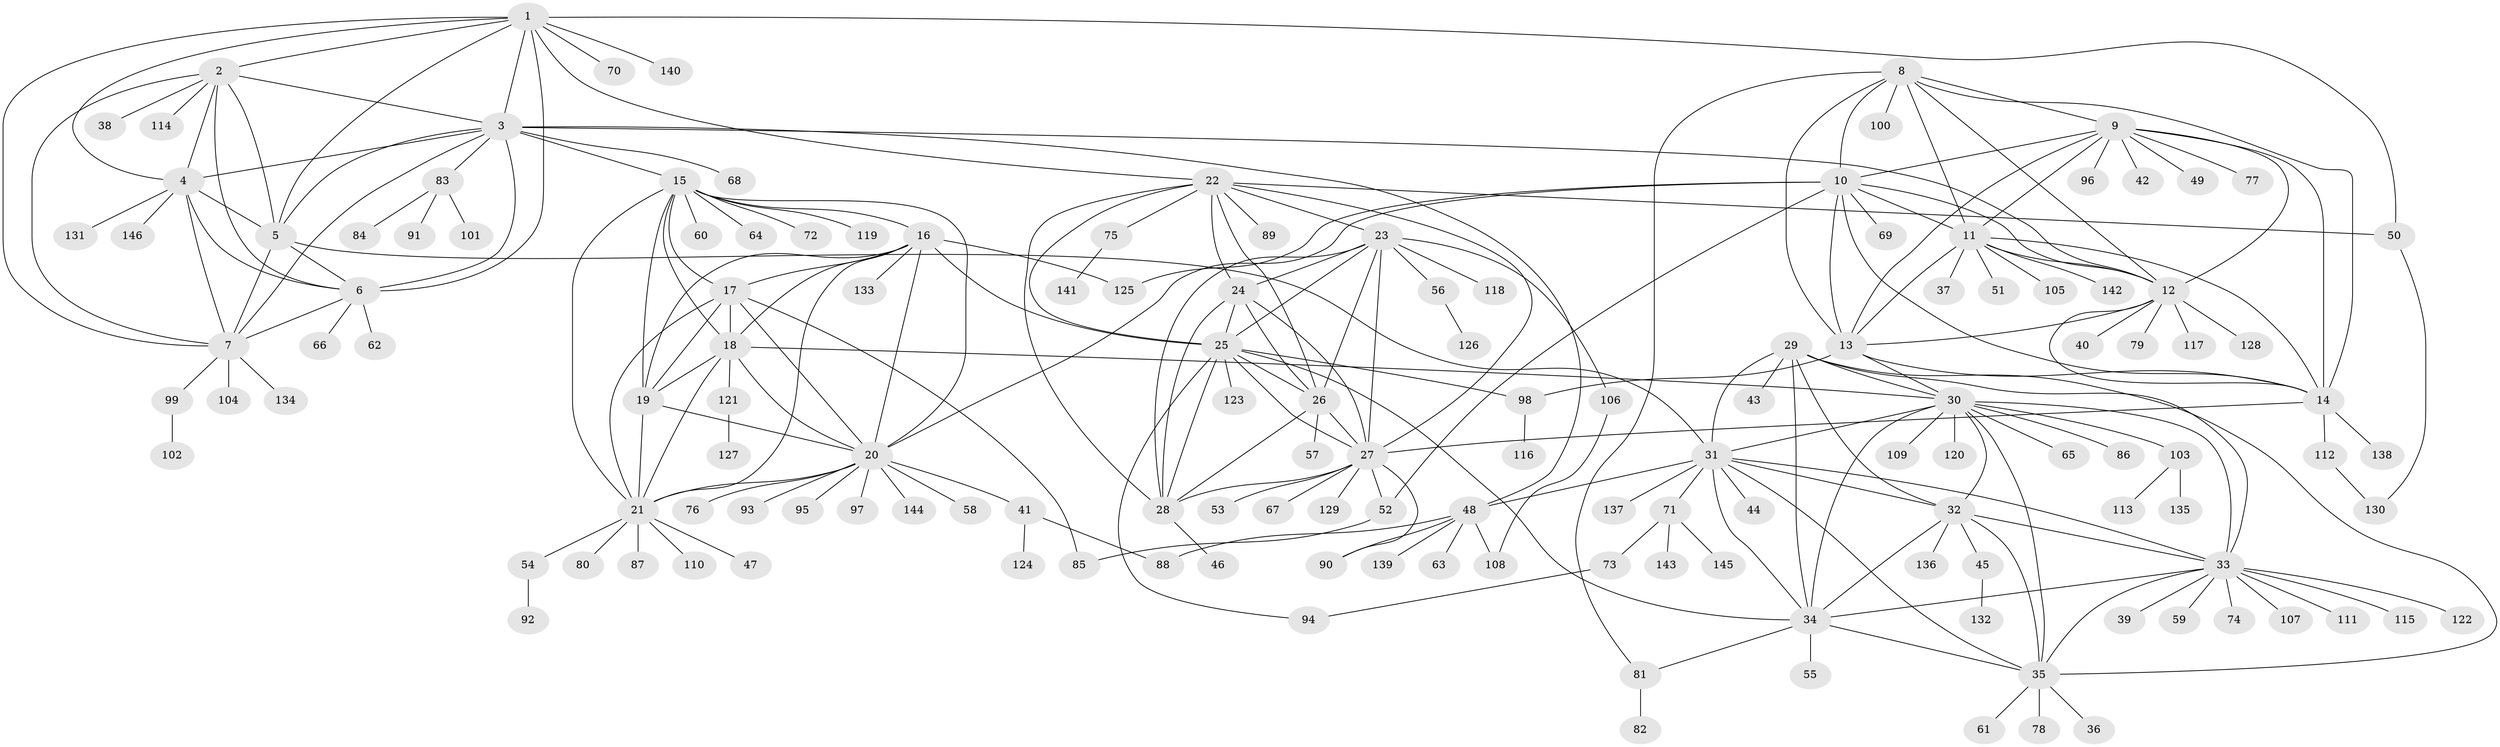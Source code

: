 // Generated by graph-tools (version 1.1) at 2025/11/02/27/25 16:11:29]
// undirected, 146 vertices, 238 edges
graph export_dot {
graph [start="1"]
  node [color=gray90,style=filled];
  1;
  2;
  3;
  4;
  5;
  6;
  7;
  8;
  9;
  10;
  11;
  12;
  13;
  14;
  15;
  16;
  17;
  18;
  19;
  20;
  21;
  22;
  23;
  24;
  25;
  26;
  27;
  28;
  29;
  30;
  31;
  32;
  33;
  34;
  35;
  36;
  37;
  38;
  39;
  40;
  41;
  42;
  43;
  44;
  45;
  46;
  47;
  48;
  49;
  50;
  51;
  52;
  53;
  54;
  55;
  56;
  57;
  58;
  59;
  60;
  61;
  62;
  63;
  64;
  65;
  66;
  67;
  68;
  69;
  70;
  71;
  72;
  73;
  74;
  75;
  76;
  77;
  78;
  79;
  80;
  81;
  82;
  83;
  84;
  85;
  86;
  87;
  88;
  89;
  90;
  91;
  92;
  93;
  94;
  95;
  96;
  97;
  98;
  99;
  100;
  101;
  102;
  103;
  104;
  105;
  106;
  107;
  108;
  109;
  110;
  111;
  112;
  113;
  114;
  115;
  116;
  117;
  118;
  119;
  120;
  121;
  122;
  123;
  124;
  125;
  126;
  127;
  128;
  129;
  130;
  131;
  132;
  133;
  134;
  135;
  136;
  137;
  138;
  139;
  140;
  141;
  142;
  143;
  144;
  145;
  146;
  1 -- 2;
  1 -- 3;
  1 -- 4;
  1 -- 5;
  1 -- 6;
  1 -- 7;
  1 -- 22;
  1 -- 50;
  1 -- 70;
  1 -- 140;
  2 -- 3;
  2 -- 4;
  2 -- 5;
  2 -- 6;
  2 -- 7;
  2 -- 38;
  2 -- 114;
  3 -- 4;
  3 -- 5;
  3 -- 6;
  3 -- 7;
  3 -- 12;
  3 -- 15;
  3 -- 48;
  3 -- 68;
  3 -- 83;
  4 -- 5;
  4 -- 6;
  4 -- 7;
  4 -- 131;
  4 -- 146;
  5 -- 6;
  5 -- 7;
  5 -- 31;
  6 -- 7;
  6 -- 62;
  6 -- 66;
  7 -- 99;
  7 -- 104;
  7 -- 134;
  8 -- 9;
  8 -- 10;
  8 -- 11;
  8 -- 12;
  8 -- 13;
  8 -- 14;
  8 -- 81;
  8 -- 100;
  9 -- 10;
  9 -- 11;
  9 -- 12;
  9 -- 13;
  9 -- 14;
  9 -- 42;
  9 -- 49;
  9 -- 77;
  9 -- 96;
  10 -- 11;
  10 -- 12;
  10 -- 13;
  10 -- 14;
  10 -- 20;
  10 -- 52;
  10 -- 69;
  10 -- 125;
  11 -- 12;
  11 -- 13;
  11 -- 14;
  11 -- 37;
  11 -- 51;
  11 -- 105;
  11 -- 142;
  12 -- 13;
  12 -- 14;
  12 -- 40;
  12 -- 79;
  12 -- 117;
  12 -- 128;
  13 -- 14;
  13 -- 30;
  13 -- 98;
  14 -- 27;
  14 -- 112;
  14 -- 138;
  15 -- 16;
  15 -- 17;
  15 -- 18;
  15 -- 19;
  15 -- 20;
  15 -- 21;
  15 -- 60;
  15 -- 64;
  15 -- 72;
  15 -- 119;
  16 -- 17;
  16 -- 18;
  16 -- 19;
  16 -- 20;
  16 -- 21;
  16 -- 25;
  16 -- 125;
  16 -- 133;
  17 -- 18;
  17 -- 19;
  17 -- 20;
  17 -- 21;
  17 -- 85;
  18 -- 19;
  18 -- 20;
  18 -- 21;
  18 -- 30;
  18 -- 121;
  19 -- 20;
  19 -- 21;
  20 -- 21;
  20 -- 41;
  20 -- 58;
  20 -- 76;
  20 -- 93;
  20 -- 95;
  20 -- 97;
  20 -- 144;
  21 -- 47;
  21 -- 54;
  21 -- 80;
  21 -- 87;
  21 -- 110;
  22 -- 23;
  22 -- 24;
  22 -- 25;
  22 -- 26;
  22 -- 27;
  22 -- 28;
  22 -- 50;
  22 -- 75;
  22 -- 89;
  23 -- 24;
  23 -- 25;
  23 -- 26;
  23 -- 27;
  23 -- 28;
  23 -- 56;
  23 -- 106;
  23 -- 118;
  24 -- 25;
  24 -- 26;
  24 -- 27;
  24 -- 28;
  25 -- 26;
  25 -- 27;
  25 -- 28;
  25 -- 34;
  25 -- 94;
  25 -- 98;
  25 -- 123;
  26 -- 27;
  26 -- 28;
  26 -- 57;
  27 -- 28;
  27 -- 52;
  27 -- 53;
  27 -- 67;
  27 -- 90;
  27 -- 129;
  28 -- 46;
  29 -- 30;
  29 -- 31;
  29 -- 32;
  29 -- 33;
  29 -- 34;
  29 -- 35;
  29 -- 43;
  30 -- 31;
  30 -- 32;
  30 -- 33;
  30 -- 34;
  30 -- 35;
  30 -- 65;
  30 -- 86;
  30 -- 103;
  30 -- 109;
  30 -- 120;
  31 -- 32;
  31 -- 33;
  31 -- 34;
  31 -- 35;
  31 -- 44;
  31 -- 48;
  31 -- 71;
  31 -- 137;
  32 -- 33;
  32 -- 34;
  32 -- 35;
  32 -- 45;
  32 -- 136;
  33 -- 34;
  33 -- 35;
  33 -- 39;
  33 -- 59;
  33 -- 74;
  33 -- 107;
  33 -- 111;
  33 -- 115;
  33 -- 122;
  34 -- 35;
  34 -- 55;
  34 -- 81;
  35 -- 36;
  35 -- 61;
  35 -- 78;
  41 -- 88;
  41 -- 124;
  45 -- 132;
  48 -- 63;
  48 -- 88;
  48 -- 90;
  48 -- 108;
  48 -- 139;
  50 -- 130;
  52 -- 85;
  54 -- 92;
  56 -- 126;
  71 -- 73;
  71 -- 143;
  71 -- 145;
  73 -- 94;
  75 -- 141;
  81 -- 82;
  83 -- 84;
  83 -- 91;
  83 -- 101;
  98 -- 116;
  99 -- 102;
  103 -- 113;
  103 -- 135;
  106 -- 108;
  112 -- 130;
  121 -- 127;
}
